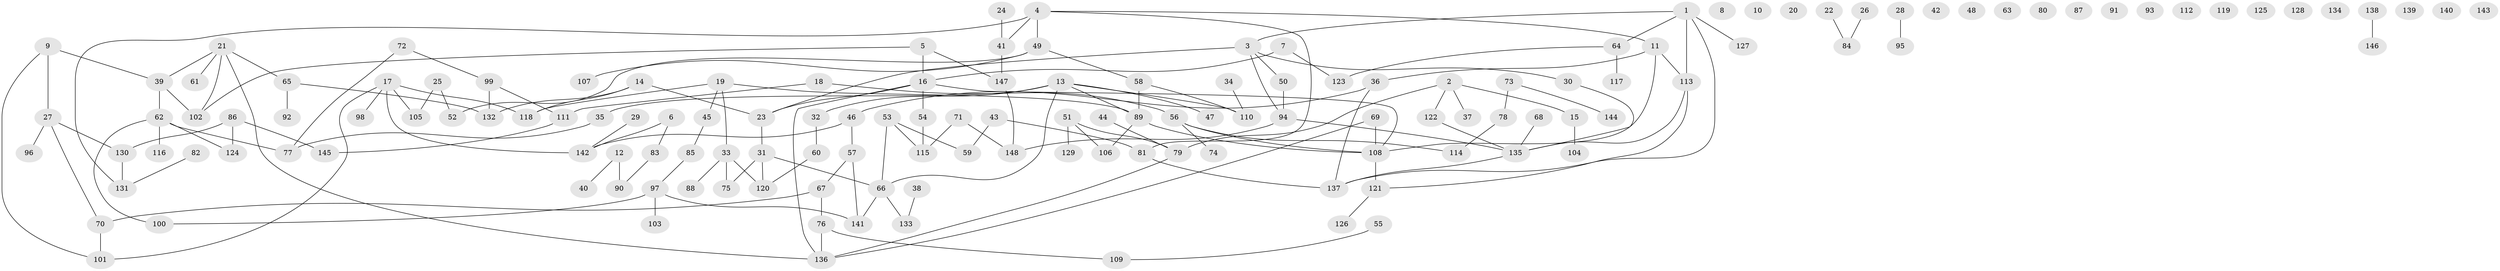 // coarse degree distribution, {8: 0.018691588785046728, 4: 0.08411214953271028, 6: 0.06542056074766354, 3: 0.14018691588785046, 2: 0.19626168224299065, 0: 0.16822429906542055, 5: 0.06542056074766354, 1: 0.2523364485981308, 7: 0.009345794392523364}
// Generated by graph-tools (version 1.1) at 2025/41/03/06/25 10:41:19]
// undirected, 148 vertices, 168 edges
graph export_dot {
graph [start="1"]
  node [color=gray90,style=filled];
  1;
  2;
  3;
  4;
  5;
  6;
  7;
  8;
  9;
  10;
  11;
  12;
  13;
  14;
  15;
  16;
  17;
  18;
  19;
  20;
  21;
  22;
  23;
  24;
  25;
  26;
  27;
  28;
  29;
  30;
  31;
  32;
  33;
  34;
  35;
  36;
  37;
  38;
  39;
  40;
  41;
  42;
  43;
  44;
  45;
  46;
  47;
  48;
  49;
  50;
  51;
  52;
  53;
  54;
  55;
  56;
  57;
  58;
  59;
  60;
  61;
  62;
  63;
  64;
  65;
  66;
  67;
  68;
  69;
  70;
  71;
  72;
  73;
  74;
  75;
  76;
  77;
  78;
  79;
  80;
  81;
  82;
  83;
  84;
  85;
  86;
  87;
  88;
  89;
  90;
  91;
  92;
  93;
  94;
  95;
  96;
  97;
  98;
  99;
  100;
  101;
  102;
  103;
  104;
  105;
  106;
  107;
  108;
  109;
  110;
  111;
  112;
  113;
  114;
  115;
  116;
  117;
  118;
  119;
  120;
  121;
  122;
  123;
  124;
  125;
  126;
  127;
  128;
  129;
  130;
  131;
  132;
  133;
  134;
  135;
  136;
  137;
  138;
  139;
  140;
  141;
  142;
  143;
  144;
  145;
  146;
  147;
  148;
  1 -- 3;
  1 -- 64;
  1 -- 113;
  1 -- 127;
  1 -- 137;
  2 -- 15;
  2 -- 37;
  2 -- 79;
  2 -- 122;
  3 -- 23;
  3 -- 30;
  3 -- 50;
  3 -- 94;
  4 -- 11;
  4 -- 41;
  4 -- 49;
  4 -- 81;
  4 -- 131;
  5 -- 16;
  5 -- 102;
  5 -- 147;
  6 -- 83;
  6 -- 142;
  7 -- 16;
  7 -- 123;
  9 -- 27;
  9 -- 39;
  9 -- 101;
  11 -- 36;
  11 -- 108;
  11 -- 113;
  12 -- 40;
  12 -- 90;
  13 -- 32;
  13 -- 35;
  13 -- 47;
  13 -- 66;
  13 -- 89;
  13 -- 110;
  14 -- 23;
  14 -- 118;
  14 -- 132;
  15 -- 104;
  16 -- 23;
  16 -- 54;
  16 -- 108;
  16 -- 136;
  17 -- 98;
  17 -- 101;
  17 -- 105;
  17 -- 118;
  17 -- 142;
  18 -- 56;
  18 -- 111;
  19 -- 33;
  19 -- 45;
  19 -- 89;
  19 -- 118;
  21 -- 39;
  21 -- 61;
  21 -- 65;
  21 -- 102;
  21 -- 136;
  22 -- 84;
  23 -- 31;
  24 -- 41;
  25 -- 52;
  25 -- 105;
  26 -- 84;
  27 -- 70;
  27 -- 96;
  27 -- 130;
  28 -- 95;
  29 -- 142;
  30 -- 135;
  31 -- 66;
  31 -- 75;
  31 -- 120;
  32 -- 60;
  33 -- 75;
  33 -- 88;
  33 -- 120;
  34 -- 110;
  35 -- 77;
  36 -- 46;
  36 -- 137;
  38 -- 133;
  39 -- 62;
  39 -- 102;
  41 -- 147;
  43 -- 59;
  43 -- 81;
  44 -- 79;
  45 -- 85;
  46 -- 57;
  46 -- 142;
  49 -- 52;
  49 -- 58;
  49 -- 107;
  50 -- 94;
  51 -- 79;
  51 -- 106;
  51 -- 129;
  53 -- 59;
  53 -- 66;
  53 -- 115;
  54 -- 115;
  55 -- 109;
  56 -- 74;
  56 -- 108;
  56 -- 114;
  57 -- 67;
  57 -- 141;
  58 -- 89;
  58 -- 110;
  60 -- 120;
  62 -- 77;
  62 -- 100;
  62 -- 116;
  62 -- 124;
  64 -- 117;
  64 -- 123;
  65 -- 92;
  65 -- 132;
  66 -- 133;
  66 -- 141;
  67 -- 70;
  67 -- 76;
  68 -- 135;
  69 -- 108;
  69 -- 136;
  70 -- 101;
  71 -- 115;
  71 -- 148;
  72 -- 77;
  72 -- 99;
  73 -- 78;
  73 -- 144;
  76 -- 109;
  76 -- 136;
  78 -- 114;
  79 -- 136;
  81 -- 137;
  82 -- 131;
  83 -- 90;
  85 -- 97;
  86 -- 124;
  86 -- 130;
  86 -- 145;
  89 -- 106;
  89 -- 108;
  94 -- 135;
  94 -- 148;
  97 -- 100;
  97 -- 103;
  97 -- 141;
  99 -- 111;
  99 -- 132;
  108 -- 121;
  111 -- 145;
  113 -- 121;
  113 -- 135;
  121 -- 126;
  122 -- 135;
  130 -- 131;
  135 -- 137;
  138 -- 146;
  147 -- 148;
}
